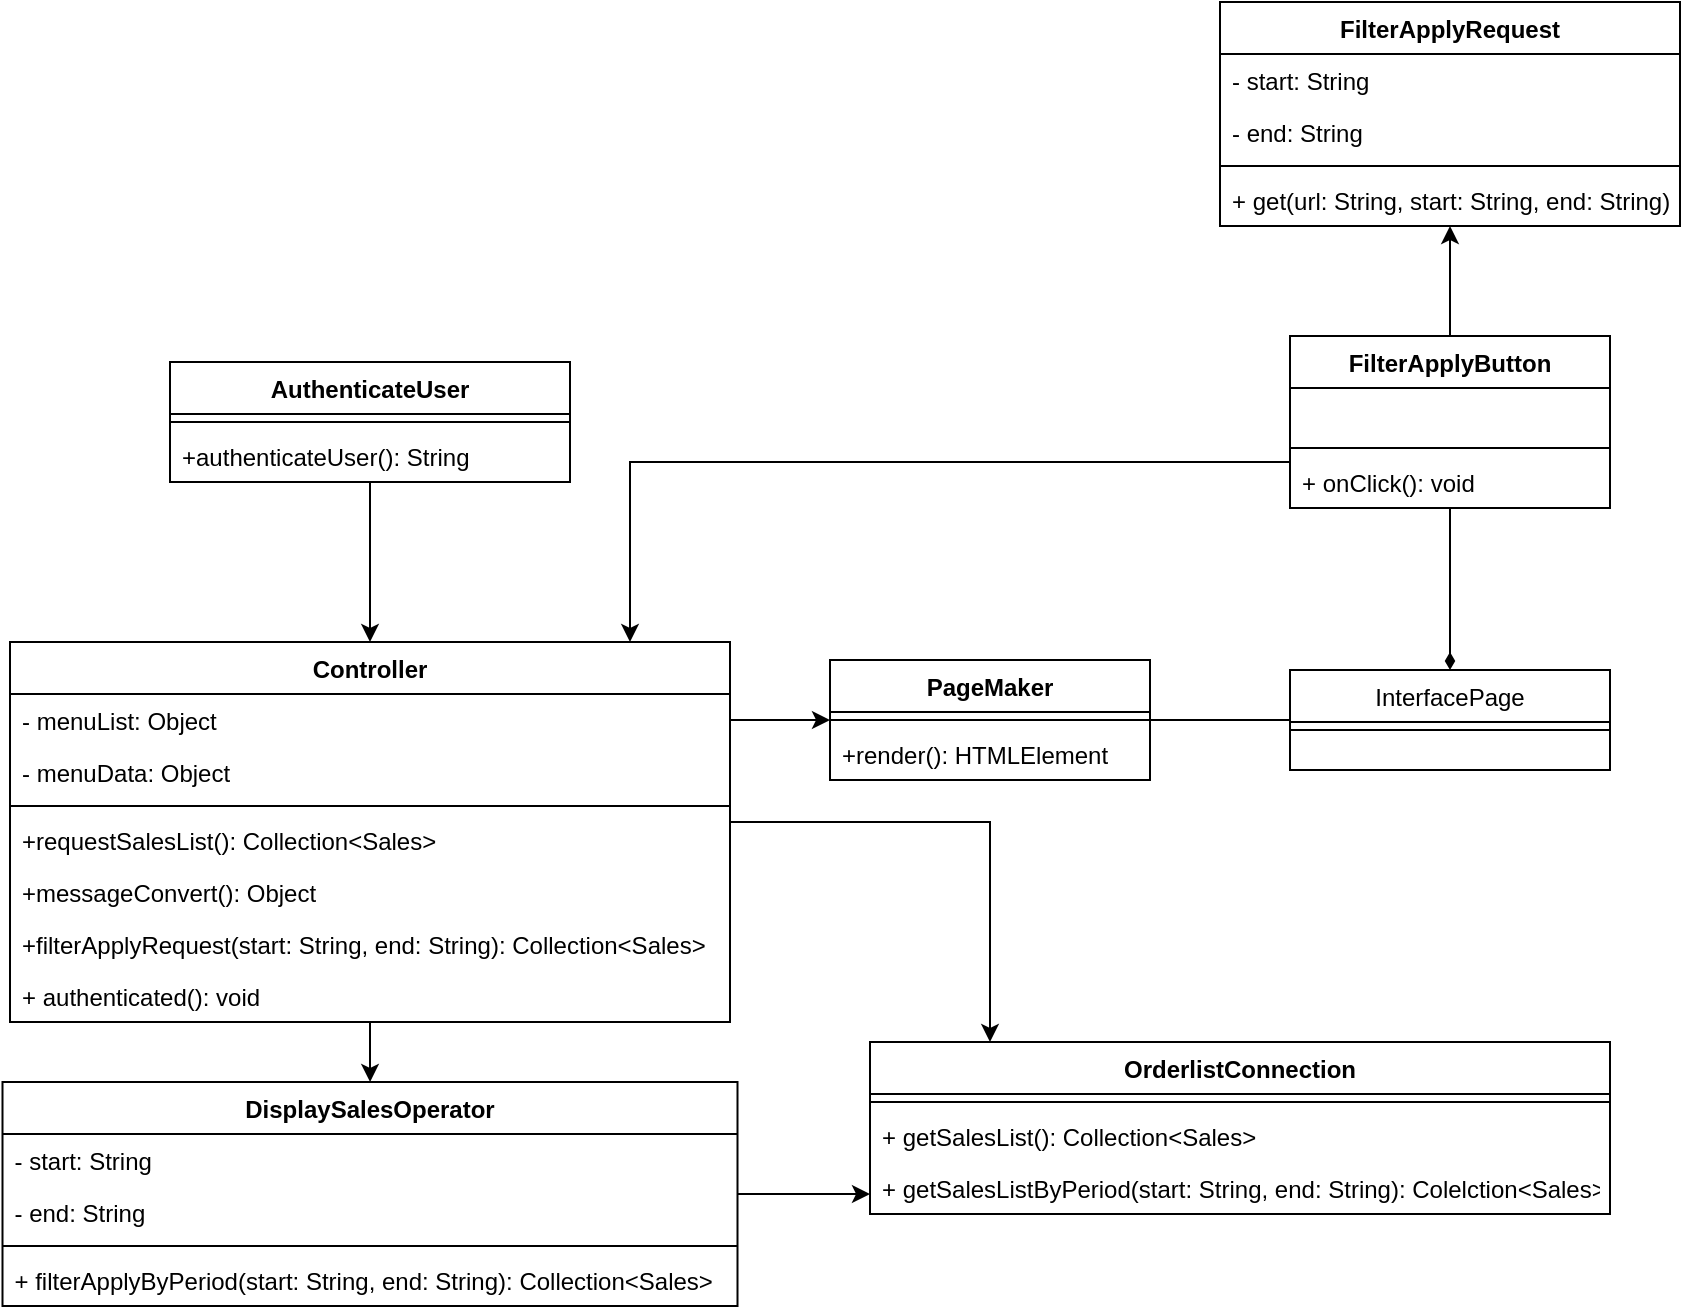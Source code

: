 <mxfile version="14.6.11" type="device"><diagram id="C5RBs43oDa-KdzZeNtuy" name="Page-1"><mxGraphModel dx="1607" dy="1112" grid="1" gridSize="10" guides="1" tooltips="1" connect="1" arrows="1" fold="1" page="1" pageScale="1" pageWidth="827" pageHeight="1169" math="0" shadow="0"><root><mxCell id="WIyWlLk6GJQsqaUBKTNV-0"/><mxCell id="WIyWlLk6GJQsqaUBKTNV-1" parent="WIyWlLk6GJQsqaUBKTNV-0"/><mxCell id="pPJMMQS9cLCAIbt_P9wO-0" value="OrderlistConnection" style="swimlane;fontStyle=1;align=center;verticalAlign=top;childLayout=stackLayout;horizontal=1;startSize=26;horizontalStack=0;resizeParent=1;resizeParentMax=0;resizeLast=0;collapsible=1;marginBottom=0;" parent="WIyWlLk6GJQsqaUBKTNV-1" vertex="1"><mxGeometry x="230" y="560" width="370" height="86" as="geometry"/></mxCell><mxCell id="pPJMMQS9cLCAIbt_P9wO-1" value="" style="line;strokeWidth=1;fillColor=none;align=left;verticalAlign=middle;spacingTop=-1;spacingLeft=3;spacingRight=3;rotatable=0;labelPosition=right;points=[];portConstraint=eastwest;" parent="pPJMMQS9cLCAIbt_P9wO-0" vertex="1"><mxGeometry y="26" width="370" height="8" as="geometry"/></mxCell><mxCell id="pPJMMQS9cLCAIbt_P9wO-2" value="+ getSalesList(): Collection&lt;Sales&gt;" style="text;strokeColor=none;fillColor=none;align=left;verticalAlign=top;spacingLeft=4;spacingRight=4;overflow=hidden;rotatable=0;points=[[0,0.5],[1,0.5]];portConstraint=eastwest;" parent="pPJMMQS9cLCAIbt_P9wO-0" vertex="1"><mxGeometry y="34" width="370" height="26" as="geometry"/></mxCell><mxCell id="pPJMMQS9cLCAIbt_P9wO-3" value="+ getSalesListByPeriod(start: String, end: String): Colelction&lt;Sales&gt;" style="text;strokeColor=none;fillColor=none;align=left;verticalAlign=top;spacingLeft=4;spacingRight=4;overflow=hidden;rotatable=0;points=[[0,0.5],[1,0.5]];portConstraint=eastwest;" parent="pPJMMQS9cLCAIbt_P9wO-0" vertex="1"><mxGeometry y="60" width="370" height="26" as="geometry"/></mxCell><mxCell id="pPJMMQS9cLCAIbt_P9wO-18" style="edgeStyle=orthogonalEdgeStyle;rounded=0;orthogonalLoop=1;jettySize=auto;html=1;endArrow=classic;endFill=1;endSize=6;" parent="WIyWlLk6GJQsqaUBKTNV-1" source="pPJMMQS9cLCAIbt_P9wO-19" target="pPJMMQS9cLCAIbt_P9wO-0" edge="1"><mxGeometry relative="1" as="geometry"><Array as="points"><mxPoint x="150" y="603"/><mxPoint x="150" y="603"/></Array></mxGeometry></mxCell><mxCell id="pPJMMQS9cLCAIbt_P9wO-19" value="DisplaySalesOperator" style="swimlane;fontStyle=1;align=center;verticalAlign=top;childLayout=stackLayout;horizontal=1;startSize=26;horizontalStack=0;resizeParent=1;resizeParentMax=0;resizeLast=0;collapsible=1;marginBottom=0;" parent="WIyWlLk6GJQsqaUBKTNV-1" vertex="1"><mxGeometry x="-203.75" y="580" width="367.5" height="112" as="geometry"/></mxCell><mxCell id="pPJMMQS9cLCAIbt_P9wO-20" value="- start: String" style="text;strokeColor=none;fillColor=none;align=left;verticalAlign=top;spacingLeft=4;spacingRight=4;overflow=hidden;rotatable=0;points=[[0,0.5],[1,0.5]];portConstraint=eastwest;" parent="pPJMMQS9cLCAIbt_P9wO-19" vertex="1"><mxGeometry y="26" width="367.5" height="26" as="geometry"/></mxCell><mxCell id="uJQ5pA6ytl_Gz4tfkA4W-1" value="- end: String" style="text;strokeColor=none;fillColor=none;align=left;verticalAlign=top;spacingLeft=4;spacingRight=4;overflow=hidden;rotatable=0;points=[[0,0.5],[1,0.5]];portConstraint=eastwest;" vertex="1" parent="pPJMMQS9cLCAIbt_P9wO-19"><mxGeometry y="52" width="367.5" height="26" as="geometry"/></mxCell><mxCell id="pPJMMQS9cLCAIbt_P9wO-21" value="" style="line;strokeWidth=1;fillColor=none;align=left;verticalAlign=middle;spacingTop=-1;spacingLeft=3;spacingRight=3;rotatable=0;labelPosition=right;points=[];portConstraint=eastwest;" parent="pPJMMQS9cLCAIbt_P9wO-19" vertex="1"><mxGeometry y="78" width="367.5" height="8" as="geometry"/></mxCell><mxCell id="pPJMMQS9cLCAIbt_P9wO-22" value="+ filterApplyByPeriod(start: String, end: String): Collection&lt;Sales&gt;" style="text;strokeColor=none;fillColor=none;align=left;verticalAlign=top;spacingLeft=4;spacingRight=4;overflow=hidden;rotatable=0;points=[[0,0.5],[1,0.5]];portConstraint=eastwest;" parent="pPJMMQS9cLCAIbt_P9wO-19" vertex="1"><mxGeometry y="86" width="367.5" height="26" as="geometry"/></mxCell><mxCell id="pPJMMQS9cLCAIbt_P9wO-23" style="edgeStyle=orthogonalEdgeStyle;rounded=0;orthogonalLoop=1;jettySize=auto;html=1;endArrow=none;endFill=0;" parent="WIyWlLk6GJQsqaUBKTNV-1" source="pPJMMQS9cLCAIbt_P9wO-24" target="pPJMMQS9cLCAIbt_P9wO-56" edge="1"><mxGeometry relative="1" as="geometry"/></mxCell><mxCell id="pPJMMQS9cLCAIbt_P9wO-24" value="PageMaker" style="swimlane;fontStyle=1;align=center;verticalAlign=top;childLayout=stackLayout;horizontal=1;startSize=26;horizontalStack=0;resizeParent=1;resizeParentMax=0;resizeLast=0;collapsible=1;marginBottom=0;" parent="WIyWlLk6GJQsqaUBKTNV-1" vertex="1"><mxGeometry x="210" y="369" width="160" height="60" as="geometry"/></mxCell><mxCell id="pPJMMQS9cLCAIbt_P9wO-25" value="" style="line;strokeWidth=1;fillColor=none;align=left;verticalAlign=middle;spacingTop=-1;spacingLeft=3;spacingRight=3;rotatable=0;labelPosition=right;points=[];portConstraint=eastwest;" parent="pPJMMQS9cLCAIbt_P9wO-24" vertex="1"><mxGeometry y="26" width="160" height="8" as="geometry"/></mxCell><mxCell id="pPJMMQS9cLCAIbt_P9wO-26" value="+render(): HTMLElement" style="text;strokeColor=none;fillColor=none;align=left;verticalAlign=top;spacingLeft=4;spacingRight=4;overflow=hidden;rotatable=0;points=[[0,0.5],[1,0.5]];portConstraint=eastwest;" parent="pPJMMQS9cLCAIbt_P9wO-24" vertex="1"><mxGeometry y="34" width="160" height="26" as="geometry"/></mxCell><mxCell id="pPJMMQS9cLCAIbt_P9wO-27" style="edgeStyle=orthogonalEdgeStyle;rounded=0;orthogonalLoop=1;jettySize=auto;html=1;" parent="WIyWlLk6GJQsqaUBKTNV-1" source="pPJMMQS9cLCAIbt_P9wO-52" target="pPJMMQS9cLCAIbt_P9wO-30" edge="1"><mxGeometry relative="1" as="geometry"/></mxCell><mxCell id="pPJMMQS9cLCAIbt_P9wO-28" style="edgeStyle=orthogonalEdgeStyle;rounded=0;orthogonalLoop=1;jettySize=auto;html=1;endArrow=classic;endFill=1;endSize=6;" parent="WIyWlLk6GJQsqaUBKTNV-1" source="pPJMMQS9cLCAIbt_P9wO-30" target="pPJMMQS9cLCAIbt_P9wO-19" edge="1"><mxGeometry relative="1" as="geometry"/></mxCell><mxCell id="pPJMMQS9cLCAIbt_P9wO-29" style="edgeStyle=orthogonalEdgeStyle;rounded=0;orthogonalLoop=1;jettySize=auto;html=1;endArrow=classic;endFill=1;endSize=6;" parent="WIyWlLk6GJQsqaUBKTNV-1" source="pPJMMQS9cLCAIbt_P9wO-30" target="pPJMMQS9cLCAIbt_P9wO-0" edge="1"><mxGeometry relative="1" as="geometry"><Array as="points"><mxPoint x="290" y="450"/></Array></mxGeometry></mxCell><mxCell id="pPJMMQS9cLCAIbt_P9wO-30" value="Controller" style="swimlane;fontStyle=1;align=center;verticalAlign=top;childLayout=stackLayout;horizontal=1;startSize=26;horizontalStack=0;resizeParent=1;resizeParentMax=0;resizeLast=0;collapsible=1;marginBottom=0;" parent="WIyWlLk6GJQsqaUBKTNV-1" vertex="1"><mxGeometry x="-200" y="360" width="360" height="190" as="geometry"/></mxCell><mxCell id="pPJMMQS9cLCAIbt_P9wO-31" value="- menuList: Object" style="text;strokeColor=none;fillColor=none;align=left;verticalAlign=top;spacingLeft=4;spacingRight=4;overflow=hidden;rotatable=0;points=[[0,0.5],[1,0.5]];portConstraint=eastwest;" parent="pPJMMQS9cLCAIbt_P9wO-30" vertex="1"><mxGeometry y="26" width="360" height="26" as="geometry"/></mxCell><mxCell id="pPJMMQS9cLCAIbt_P9wO-32" value="- menuData: Object" style="text;strokeColor=none;fillColor=none;align=left;verticalAlign=top;spacingLeft=4;spacingRight=4;overflow=hidden;rotatable=0;points=[[0,0.5],[1,0.5]];portConstraint=eastwest;" parent="pPJMMQS9cLCAIbt_P9wO-30" vertex="1"><mxGeometry y="52" width="360" height="26" as="geometry"/></mxCell><mxCell id="pPJMMQS9cLCAIbt_P9wO-33" value="" style="line;strokeWidth=1;fillColor=none;align=left;verticalAlign=middle;spacingTop=-1;spacingLeft=3;spacingRight=3;rotatable=0;labelPosition=right;points=[];portConstraint=eastwest;" parent="pPJMMQS9cLCAIbt_P9wO-30" vertex="1"><mxGeometry y="78" width="360" height="8" as="geometry"/></mxCell><mxCell id="pPJMMQS9cLCAIbt_P9wO-34" value="+requestSalesList(): Collection&lt;Sales&gt;" style="text;strokeColor=none;fillColor=none;align=left;verticalAlign=top;spacingLeft=4;spacingRight=4;overflow=hidden;rotatable=0;points=[[0,0.5],[1,0.5]];portConstraint=eastwest;" parent="pPJMMQS9cLCAIbt_P9wO-30" vertex="1"><mxGeometry y="86" width="360" height="26" as="geometry"/></mxCell><mxCell id="pPJMMQS9cLCAIbt_P9wO-35" value="+messageConvert(): Object" style="text;strokeColor=none;fillColor=none;align=left;verticalAlign=top;spacingLeft=4;spacingRight=4;overflow=hidden;rotatable=0;points=[[0,0.5],[1,0.5]];portConstraint=eastwest;" parent="pPJMMQS9cLCAIbt_P9wO-30" vertex="1"><mxGeometry y="112" width="360" height="26" as="geometry"/></mxCell><mxCell id="pPJMMQS9cLCAIbt_P9wO-36" value="+filterApplyRequest(start: String, end: String): Collection&lt;Sales&gt;" style="text;strokeColor=none;fillColor=none;align=left;verticalAlign=top;spacingLeft=4;spacingRight=4;overflow=hidden;rotatable=0;points=[[0,0.5],[1,0.5]];portConstraint=eastwest;" parent="pPJMMQS9cLCAIbt_P9wO-30" vertex="1"><mxGeometry y="138" width="360" height="26" as="geometry"/></mxCell><mxCell id="pPJMMQS9cLCAIbt_P9wO-60" value="+ authenticated(): void" style="text;strokeColor=none;fillColor=none;align=left;verticalAlign=top;spacingLeft=4;spacingRight=4;overflow=hidden;rotatable=0;points=[[0,0.5],[1,0.5]];portConstraint=eastwest;" parent="pPJMMQS9cLCAIbt_P9wO-30" vertex="1"><mxGeometry y="164" width="360" height="26" as="geometry"/></mxCell><mxCell id="pPJMMQS9cLCAIbt_P9wO-37" value="FilterApplyRequest" style="swimlane;fontStyle=1;align=center;verticalAlign=top;childLayout=stackLayout;horizontal=1;startSize=26;horizontalStack=0;resizeParent=1;resizeParentMax=0;resizeLast=0;collapsible=1;marginBottom=0;" parent="WIyWlLk6GJQsqaUBKTNV-1" vertex="1"><mxGeometry x="405" y="40" width="230" height="112" as="geometry"/></mxCell><mxCell id="pPJMMQS9cLCAIbt_P9wO-38" value="- start: String" style="text;strokeColor=none;fillColor=none;align=left;verticalAlign=top;spacingLeft=4;spacingRight=4;overflow=hidden;rotatable=0;points=[[0,0.5],[1,0.5]];portConstraint=eastwest;" parent="pPJMMQS9cLCAIbt_P9wO-37" vertex="1"><mxGeometry y="26" width="230" height="26" as="geometry"/></mxCell><mxCell id="uJQ5pA6ytl_Gz4tfkA4W-0" value="- end: String" style="text;strokeColor=none;fillColor=none;align=left;verticalAlign=top;spacingLeft=4;spacingRight=4;overflow=hidden;rotatable=0;points=[[0,0.5],[1,0.5]];portConstraint=eastwest;" vertex="1" parent="pPJMMQS9cLCAIbt_P9wO-37"><mxGeometry y="52" width="230" height="26" as="geometry"/></mxCell><mxCell id="pPJMMQS9cLCAIbt_P9wO-39" value="" style="line;strokeWidth=1;fillColor=none;align=left;verticalAlign=middle;spacingTop=-1;spacingLeft=3;spacingRight=3;rotatable=0;labelPosition=right;points=[];portConstraint=eastwest;" parent="pPJMMQS9cLCAIbt_P9wO-37" vertex="1"><mxGeometry y="78" width="230" height="8" as="geometry"/></mxCell><mxCell id="pPJMMQS9cLCAIbt_P9wO-40" value="+ get(url: String, start: String, end: String)" style="text;strokeColor=none;fillColor=none;align=left;verticalAlign=top;spacingLeft=4;spacingRight=4;overflow=hidden;rotatable=0;points=[[0,0.5],[1,0.5]];portConstraint=eastwest;" parent="pPJMMQS9cLCAIbt_P9wO-37" vertex="1"><mxGeometry y="86" width="230" height="26" as="geometry"/></mxCell><mxCell id="pPJMMQS9cLCAIbt_P9wO-41" style="edgeStyle=orthogonalEdgeStyle;rounded=0;orthogonalLoop=1;jettySize=auto;html=1;endArrow=classic;endFill=1;endSize=6;" parent="WIyWlLk6GJQsqaUBKTNV-1" source="pPJMMQS9cLCAIbt_P9wO-43" target="pPJMMQS9cLCAIbt_P9wO-37" edge="1"><mxGeometry relative="1" as="geometry"/></mxCell><mxCell id="pPJMMQS9cLCAIbt_P9wO-42" style="edgeStyle=orthogonalEdgeStyle;rounded=0;orthogonalLoop=1;jettySize=auto;html=1;endArrow=classic;endFill=1;endSize=6;" parent="WIyWlLk6GJQsqaUBKTNV-1" source="pPJMMQS9cLCAIbt_P9wO-43" target="pPJMMQS9cLCAIbt_P9wO-30" edge="1"><mxGeometry relative="1" as="geometry"><Array as="points"><mxPoint x="110" y="270"/><mxPoint x="110" y="455"/></Array></mxGeometry></mxCell><mxCell id="pPJMMQS9cLCAIbt_P9wO-43" value="FilterApplyButton" style="swimlane;fontStyle=1;align=center;verticalAlign=top;childLayout=stackLayout;horizontal=1;startSize=26;horizontalStack=0;resizeParent=1;resizeParentMax=0;resizeLast=0;collapsible=1;marginBottom=0;" parent="WIyWlLk6GJQsqaUBKTNV-1" vertex="1"><mxGeometry x="440" y="207" width="160" height="86" as="geometry"/></mxCell><mxCell id="pPJMMQS9cLCAIbt_P9wO-44" value=" " style="text;strokeColor=none;fillColor=none;align=left;verticalAlign=top;spacingLeft=4;spacingRight=4;overflow=hidden;rotatable=0;points=[[0,0.5],[1,0.5]];portConstraint=eastwest;" parent="pPJMMQS9cLCAIbt_P9wO-43" vertex="1"><mxGeometry y="26" width="160" height="26" as="geometry"/></mxCell><mxCell id="pPJMMQS9cLCAIbt_P9wO-45" value="" style="line;strokeWidth=1;fillColor=none;align=left;verticalAlign=middle;spacingTop=-1;spacingLeft=3;spacingRight=3;rotatable=0;labelPosition=right;points=[];portConstraint=eastwest;" parent="pPJMMQS9cLCAIbt_P9wO-43" vertex="1"><mxGeometry y="52" width="160" height="8" as="geometry"/></mxCell><mxCell id="pPJMMQS9cLCAIbt_P9wO-46" value="+ onClick(): void" style="text;strokeColor=none;fillColor=none;align=left;verticalAlign=top;spacingLeft=4;spacingRight=4;overflow=hidden;rotatable=0;points=[[0,0.5],[1,0.5]];portConstraint=eastwest;" parent="pPJMMQS9cLCAIbt_P9wO-43" vertex="1"><mxGeometry y="60" width="160" height="26" as="geometry"/></mxCell><mxCell id="pPJMMQS9cLCAIbt_P9wO-52" value="AuthenticateUser" style="swimlane;fontStyle=1;align=center;verticalAlign=top;childLayout=stackLayout;horizontal=1;startSize=26;horizontalStack=0;resizeParent=1;resizeParentMax=0;resizeLast=0;collapsible=1;marginBottom=0;" parent="WIyWlLk6GJQsqaUBKTNV-1" vertex="1"><mxGeometry x="-120" y="220" width="200" height="60" as="geometry"/></mxCell><mxCell id="pPJMMQS9cLCAIbt_P9wO-53" value="" style="line;strokeWidth=1;fillColor=none;align=left;verticalAlign=middle;spacingTop=-1;spacingLeft=3;spacingRight=3;rotatable=0;labelPosition=right;points=[];portConstraint=eastwest;" parent="pPJMMQS9cLCAIbt_P9wO-52" vertex="1"><mxGeometry y="26" width="200" height="8" as="geometry"/></mxCell><mxCell id="pPJMMQS9cLCAIbt_P9wO-54" value="+authenticateUser(): String" style="text;strokeColor=none;fillColor=none;align=left;verticalAlign=top;spacingLeft=4;spacingRight=4;overflow=hidden;rotatable=0;points=[[0,0.5],[1,0.5]];portConstraint=eastwest;" parent="pPJMMQS9cLCAIbt_P9wO-52" vertex="1"><mxGeometry y="34" width="200" height="26" as="geometry"/></mxCell><mxCell id="pPJMMQS9cLCAIbt_P9wO-55" style="edgeStyle=orthogonalEdgeStyle;rounded=0;orthogonalLoop=1;jettySize=auto;html=1;" parent="WIyWlLk6GJQsqaUBKTNV-1" source="pPJMMQS9cLCAIbt_P9wO-31" target="pPJMMQS9cLCAIbt_P9wO-24" edge="1"><mxGeometry relative="1" as="geometry"><mxPoint x="180" y="399" as="targetPoint"/></mxGeometry></mxCell><mxCell id="pPJMMQS9cLCAIbt_P9wO-56" value="InterfacePage" style="swimlane;fontStyle=0;align=center;verticalAlign=top;childLayout=stackLayout;horizontal=1;startSize=26;horizontalStack=0;resizeParent=1;resizeLast=0;collapsible=1;marginBottom=0;rounded=0;shadow=0;strokeWidth=1;" parent="WIyWlLk6GJQsqaUBKTNV-1" vertex="1"><mxGeometry x="440" y="374" width="160" height="50" as="geometry"><mxRectangle x="550" y="140" width="160" height="26" as="alternateBounds"/></mxGeometry></mxCell><mxCell id="pPJMMQS9cLCAIbt_P9wO-57" value="" style="line;html=1;strokeWidth=1;align=left;verticalAlign=middle;spacingTop=-1;spacingLeft=3;spacingRight=3;rotatable=0;labelPosition=right;points=[];portConstraint=eastwest;" parent="pPJMMQS9cLCAIbt_P9wO-56" vertex="1"><mxGeometry y="26" width="160" height="8" as="geometry"/></mxCell><mxCell id="pPJMMQS9cLCAIbt_P9wO-58" value="" style="endArrow=diamondThin;endFill=1;endSize=6;html=1;" parent="WIyWlLk6GJQsqaUBKTNV-1" source="pPJMMQS9cLCAIbt_P9wO-43" target="pPJMMQS9cLCAIbt_P9wO-56" edge="1"><mxGeometry width="160" relative="1" as="geometry"><mxPoint x="414" y="330" as="sourcePoint"/><mxPoint x="574" y="330" as="targetPoint"/></mxGeometry></mxCell></root></mxGraphModel></diagram></mxfile>